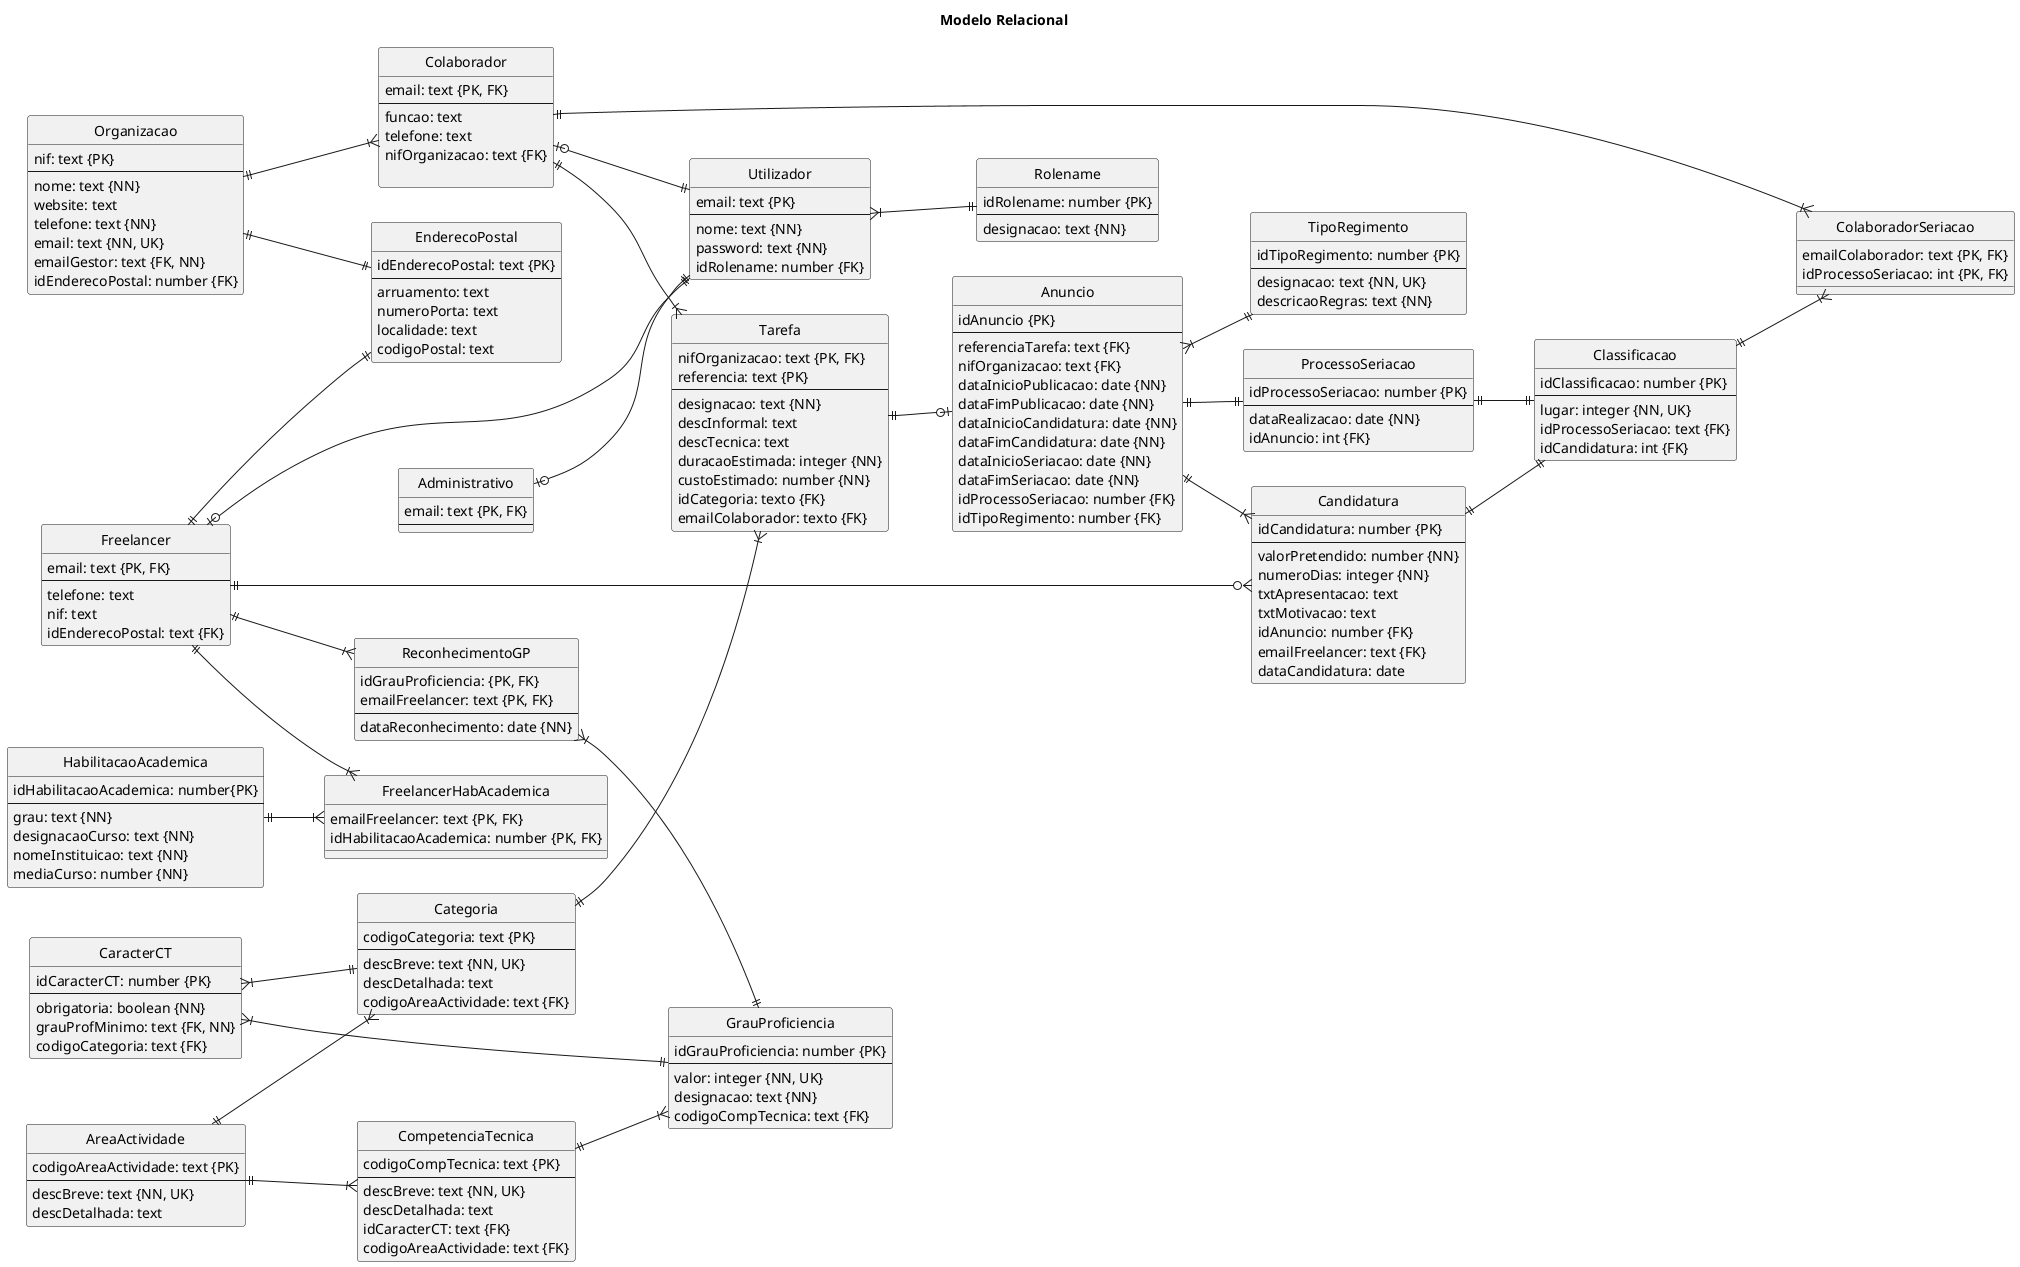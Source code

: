 @startuml

left to right direction
title Modelo Relacional

hide circle
'skinparam linetype ortho

entity "Organizacao" {
    nif: text {PK}     
    --
    nome: text {NN}
    website: text
    telefone: text {NN}
    email: text {NN, UK}
    emailGestor: text {FK, NN}
    idEnderecoPostal: number {FK}
}

entity "Colaborador" {
    email: text {PK, FK}
    --
    funcao: text
    telefone: text
    nifOrganizacao: text {FK}

}

entity "ColaboradorSeriacao" {
    emailColaborador: text {PK, FK}
    idProcessoSeriacao: int {PK, FK}
}

entity "Utilizador" {
    email: text {PK}
    --
    nome: text {NN}
    password: text {NN}
    idRolename: number {FK}
}

entity "Administrativo" {
    email: text {PK, FK}
    --
}

entity "Rolename" {
    idRolename: number {PK}
    --
    designacao: text {NN}
}

entity "Categoria" {
    codigoCategoria: text {PK}
    --
    descBreve: text {NN, UK}
    descDetalhada: text
    codigoAreaActividade: text {FK}
}

entity "CompetenciaTecnica" {
    codigoCompTecnica: text {PK}
    --
    descBreve: text {NN, UK}
    descDetalhada: text
    idCaracterCT: text {FK}
    codigoAreaActividade: text {FK}
}

entity "AreaActividade" {
    codigoAreaActividade: text {PK}
    --
    descBreve: text {NN, UK}
    descDetalhada: text
}

entity "GrauProficiencia" {
    idGrauProficiencia: number {PK}
    --
    valor: integer {NN, UK}
    designacao: text {NN}
    codigoCompTecnica: text {FK}
}

entity "Freelancer" {
    email: text {PK, FK}
    --
    telefone: text
    nif: text
    idEnderecoPostal: text {FK}
}

entity "EnderecoPostal" {
    idEnderecoPostal: text {PK}
    --
    arruamento: text 
    numeroPorta: text 
    localidade: text 
    codigoPostal: text 
}

entity "Tarefa" {
    nifOrganizacao: text {PK, FK}
    referencia: text {PK}
    --
    designacao: text {NN}
    descInformal: text
    descTecnica: text
    duracaoEstimada: integer {NN}
    custoEstimado: number {NN}
    idCategoria: texto {FK}
    emailColaborador: texto {FK}
}

entity "Anuncio" {
    idAnuncio {PK}
    --
    referenciaTarefa: text {FK}
    nifOrganizacao: text {FK}
    dataInicioPublicacao: date {NN}
    dataFimPublicacao: date {NN}
    dataInicioCandidatura: date {NN}
    dataFimCandidatura: date {NN}
    dataInicioSeriacao: date {NN} 
    dataFimSeriacao: date {NN}
    idProcessoSeriacao: number {FK}
    idTipoRegimento: number {FK}
}


entity "ProcessoSeriacao" {
    idProcessoSeriacao: number {PK}
    --
    dataRealizacao: date {NN}
    idAnuncio: int {FK}
}

entity "TipoRegimento" {
    idTipoRegimento: number {PK}
    --
    designacao: text {NN, UK}
    descricaoRegras: text {NN}
}

entity "Classificacao" {
    idClassificacao: number {PK}
    --
    lugar: integer {NN, UK}
    idProcessoSeriacao: text {FK}
    idCandidatura: int {FK}
}

entity "Candidatura" {
    idCandidatura: number {PK}
    --
    valorPretendido: number {NN}
    numeroDias: integer {NN}
    txtApresentacao: text
    txtMotivacao: text
    idAnuncio: number {FK}
    emailFreelancer: text {FK}
    dataCandidatura: date
}

entity "HabilitacaoAcademica" {
    idHabilitacaoAcademica: number{PK}
    --
    grau: text {NN}
    designacaoCurso: text {NN}
    nomeInstituicao: text {NN}
    mediaCurso: number {NN}
}

entity "ReconhecimentoGP" {
    idGrauProficiencia: {PK, FK}
    emailFreelancer: text {PK, FK}
    --
    dataReconhecimento: date {NN}
}

entity "FreelancerHabAcademica" {
    emailFreelancer: text {PK, FK}
    idHabilitacaoAcademica: number {PK, FK}
}

entity "CaracterCT" {
    idCaracterCT: number {PK}
    --
    obrigatoria: boolean {NN}
    grauProfMinimo: text {FK, NN}
    codigoCategoria: text {FK}
}

AreaActividade ||--|{ Categoria
Freelancer |o--|| Utilizador
Administrativo |o--|| Utilizador
AreaActividade ||--|{ CompetenciaTecnica
CompetenciaTecnica ||--|{ GrauProficiencia
Colaborador ||--|{ Tarefa
Categoria ||--|{ Tarefa
Tarefa ||--o| Anuncio
Organizacao ||--|{ Colaborador
Colaborador |o--|| Utilizador
Anuncio ||--|{ Candidatura
Candidatura ||--|| Classificacao
Freelancer||--o{ Candidatura
Organizacao ||--|| EnderecoPostal
Freelancer ||--|| EnderecoPostal
Anuncio ||--|| ProcessoSeriacao
Anuncio }|--|| TipoRegimento
ProcessoSeriacao ||--|| Classificacao
Freelancer ||--|{ FreelancerHabAcademica
HabilitacaoAcademica ||--|{ FreelancerHabAcademica
Freelancer ||--|{ ReconhecimentoGP
ReconhecimentoGP }|--|| GrauProficiencia
CaracterCT }|--|| Categoria
CaracterCT }|--|| GrauProficiencia
Classificacao ||--|{ ColaboradorSeriacao
Colaborador ||--|{ ColaboradorSeriacao
Utilizador }|--|| Rolename

@enduml